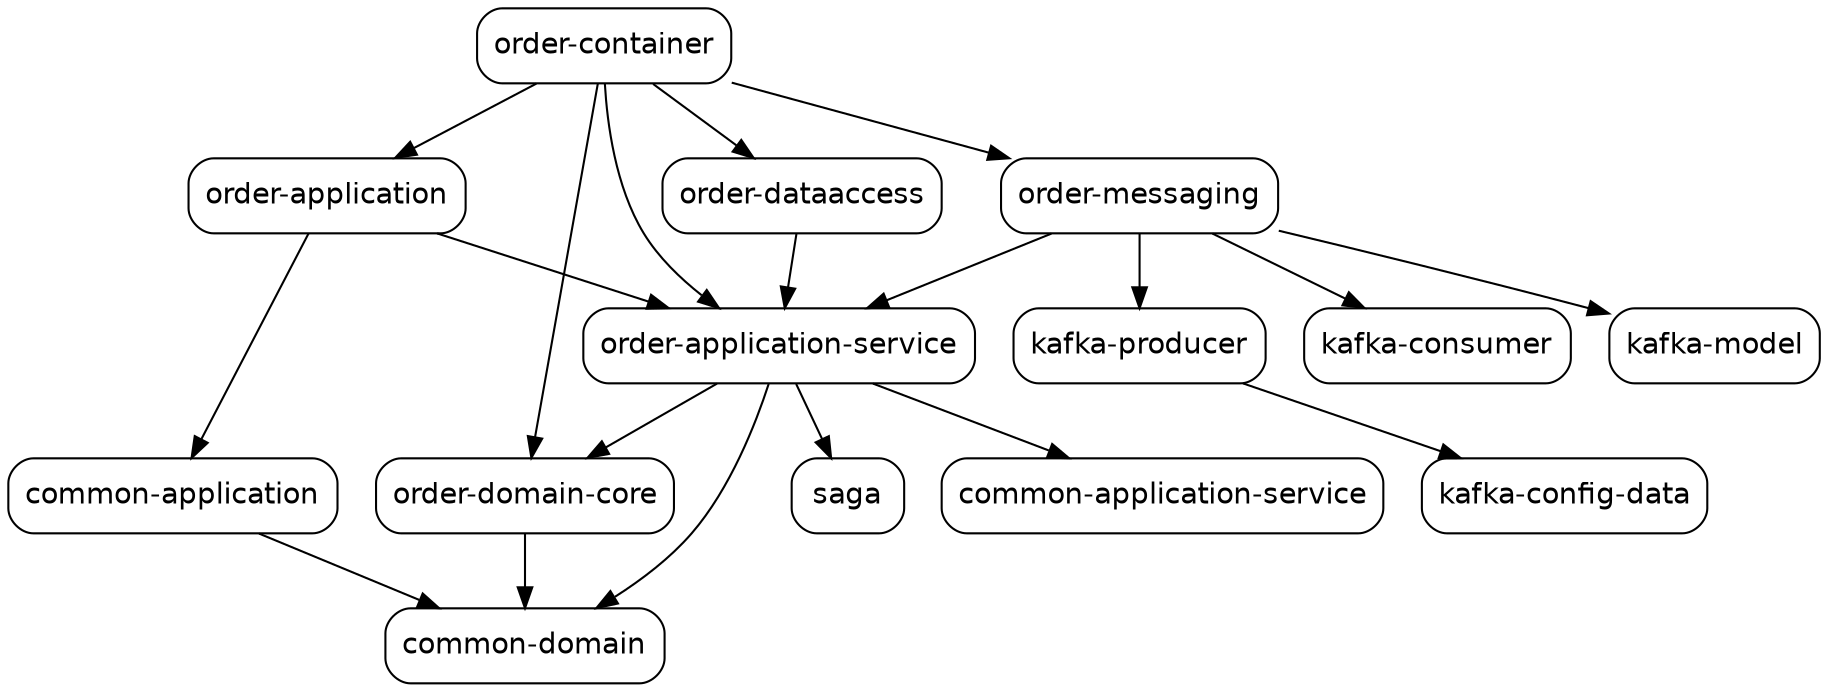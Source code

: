 digraph "order-service" {
  node [shape="box",style="rounded",fontname="Helvetica",fontsize="14"]
  edge [fontsize="10",fontname="Helvetica"]

  // Node Definitions:
  "com.ecommerce.app:order-domain-core:jar:compile"[label=<order-domain-core>]
  "com.ecommerce.app:common-domain:jar:compile"[label=<common-domain>]
  "com.ecommerce.app:order-application-service:jar:compile"[label=<order-application-service>]
  "com.ecommerce.app:saga:jar:compile"[label=<saga>]
  "com.ecommerce.app:common-application-service:jar:compile"[label=<common-application-service>]
  "com.ecommerce.app:common-application:jar:compile"[label=<common-application>]
  "com.ecommerce.app:order-application:jar:compile"[label=<order-application>]
  "com.ecommerce.app:order-dataaccess:jar:compile"[label=<order-dataaccess>]
  "com.ecommerce.app:order-messaging:jar:compile"[label=<order-messaging>]
  "com.ecommerce.app:kafka-producer:jar:compile"[label=<kafka-producer>]
  "com.ecommerce.app:kafka-config-data:jar:compile"[label=<kafka-config-data>]
  "com.ecommerce.app:kafka-consumer:jar:compile"[label=<kafka-consumer>]
  "com.ecommerce.app:kafka-model:jar:compile"[label=<kafka-model>]
  "com.ecommerce.app:order-container:jar:compile"[label=<order-container>]

  // Edge Definitions:
  "com.ecommerce.app:order-domain-core:jar:compile" -> "com.ecommerce.app:common-domain:jar:compile"
  "com.ecommerce.app:order-application-service:jar:compile" -> "com.ecommerce.app:order-domain-core:jar:compile"
  "com.ecommerce.app:order-application-service:jar:compile" -> "com.ecommerce.app:saga:jar:compile"
  "com.ecommerce.app:order-application-service:jar:compile" -> "com.ecommerce.app:common-application-service:jar:compile"
  "com.ecommerce.app:order-application-service:jar:compile" -> "com.ecommerce.app:common-domain:jar:compile"
  "com.ecommerce.app:common-application:jar:compile" -> "com.ecommerce.app:common-domain:jar:compile"
  "com.ecommerce.app:order-application:jar:compile" -> "com.ecommerce.app:common-application:jar:compile"
  "com.ecommerce.app:order-application:jar:compile" -> "com.ecommerce.app:order-application-service:jar:compile"
  "com.ecommerce.app:order-dataaccess:jar:compile" -> "com.ecommerce.app:order-application-service:jar:compile"
  "com.ecommerce.app:order-messaging:jar:compile" -> "com.ecommerce.app:order-application-service:jar:compile"
  "com.ecommerce.app:kafka-producer:jar:compile" -> "com.ecommerce.app:kafka-config-data:jar:compile"
  "com.ecommerce.app:order-messaging:jar:compile" -> "com.ecommerce.app:kafka-producer:jar:compile"
  "com.ecommerce.app:order-messaging:jar:compile" -> "com.ecommerce.app:kafka-consumer:jar:compile"
  "com.ecommerce.app:order-messaging:jar:compile" -> "com.ecommerce.app:kafka-model:jar:compile"
  "com.ecommerce.app:order-container:jar:compile" -> "com.ecommerce.app:order-domain-core:jar:compile"
  "com.ecommerce.app:order-container:jar:compile" -> "com.ecommerce.app:order-application-service:jar:compile"
  "com.ecommerce.app:order-container:jar:compile" -> "com.ecommerce.app:order-application:jar:compile"
  "com.ecommerce.app:order-container:jar:compile" -> "com.ecommerce.app:order-dataaccess:jar:compile"
  "com.ecommerce.app:order-container:jar:compile" -> "com.ecommerce.app:order-messaging:jar:compile"
}